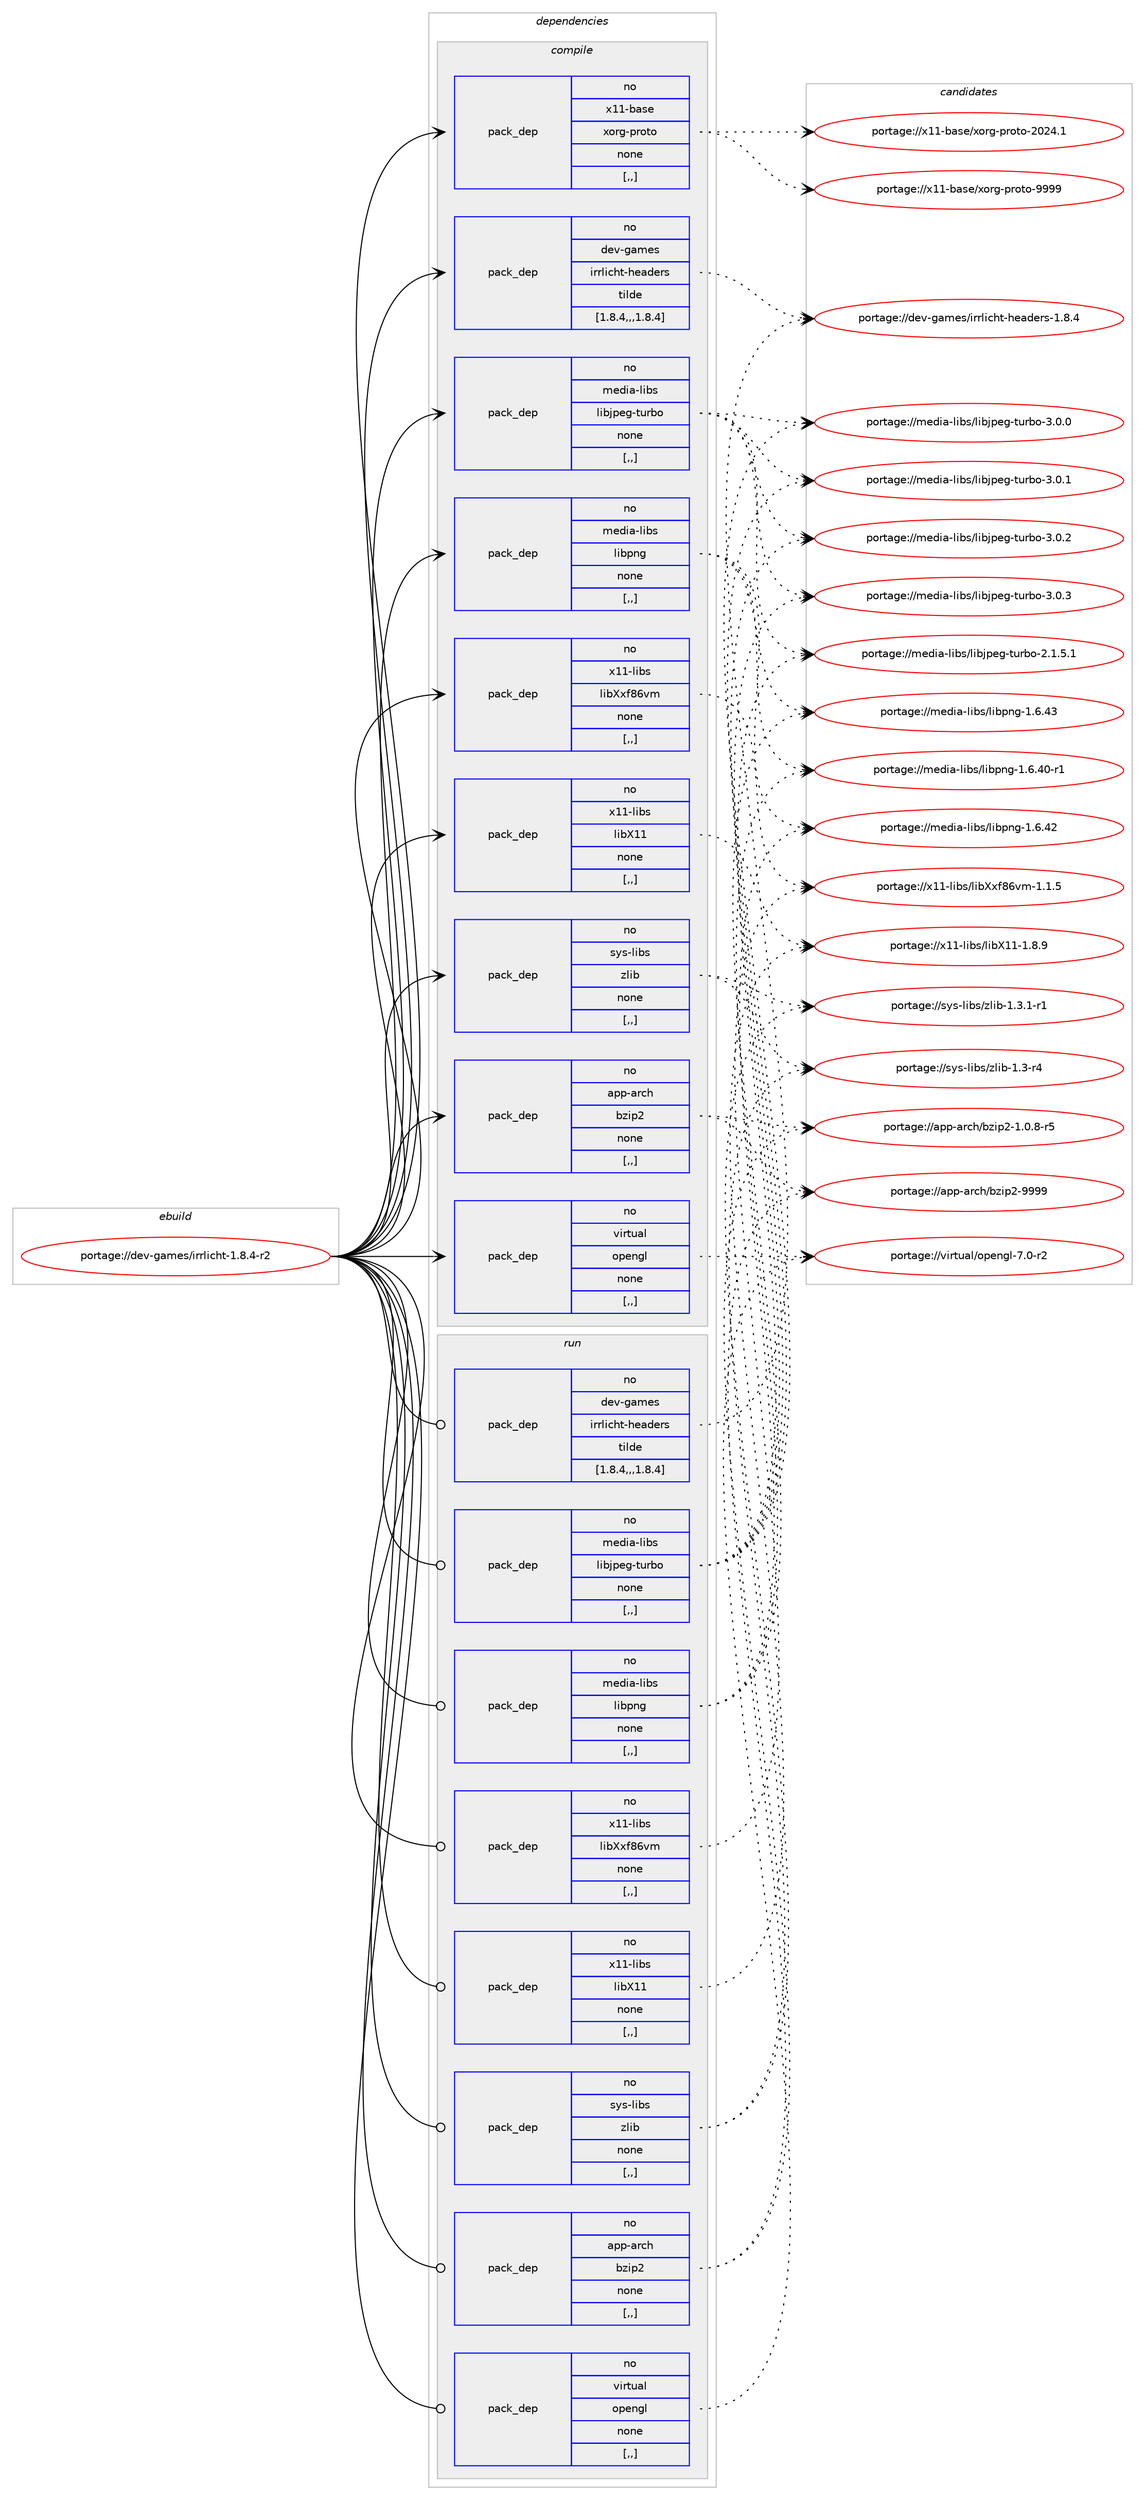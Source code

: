 digraph prolog {

# *************
# Graph options
# *************

newrank=true;
concentrate=true;
compound=true;
graph [rankdir=LR,fontname=Helvetica,fontsize=10,ranksep=1.5];#, ranksep=2.5, nodesep=0.2];
edge  [arrowhead=vee];
node  [fontname=Helvetica,fontsize=10];

# **********
# The ebuild
# **********

subgraph cluster_leftcol {
color=gray;
rank=same;
label=<<i>ebuild</i>>;
id [label="portage://dev-games/irrlicht-1.8.4-r2", color=red, width=4, href="../dev-games/irrlicht-1.8.4-r2.svg"];
}

# ****************
# The dependencies
# ****************

subgraph cluster_midcol {
color=gray;
label=<<i>dependencies</i>>;
subgraph cluster_compile {
fillcolor="#eeeeee";
style=filled;
label=<<i>compile</i>>;
subgraph pack52596 {
dependency72633 [label=<<TABLE BORDER="0" CELLBORDER="1" CELLSPACING="0" CELLPADDING="4" WIDTH="220"><TR><TD ROWSPAN="6" CELLPADDING="30">pack_dep</TD></TR><TR><TD WIDTH="110">no</TD></TR><TR><TD>app-arch</TD></TR><TR><TD>bzip2</TD></TR><TR><TD>none</TD></TR><TR><TD>[,,]</TD></TR></TABLE>>, shape=none, color=blue];
}
id:e -> dependency72633:w [weight=20,style="solid",arrowhead="vee"];
subgraph pack52597 {
dependency72634 [label=<<TABLE BORDER="0" CELLBORDER="1" CELLSPACING="0" CELLPADDING="4" WIDTH="220"><TR><TD ROWSPAN="6" CELLPADDING="30">pack_dep</TD></TR><TR><TD WIDTH="110">no</TD></TR><TR><TD>dev-games</TD></TR><TR><TD>irrlicht-headers</TD></TR><TR><TD>tilde</TD></TR><TR><TD>[1.8.4,,,1.8.4]</TD></TR></TABLE>>, shape=none, color=blue];
}
id:e -> dependency72634:w [weight=20,style="solid",arrowhead="vee"];
subgraph pack52598 {
dependency72635 [label=<<TABLE BORDER="0" CELLBORDER="1" CELLSPACING="0" CELLPADDING="4" WIDTH="220"><TR><TD ROWSPAN="6" CELLPADDING="30">pack_dep</TD></TR><TR><TD WIDTH="110">no</TD></TR><TR><TD>media-libs</TD></TR><TR><TD>libjpeg-turbo</TD></TR><TR><TD>none</TD></TR><TR><TD>[,,]</TD></TR></TABLE>>, shape=none, color=blue];
}
id:e -> dependency72635:w [weight=20,style="solid",arrowhead="vee"];
subgraph pack52599 {
dependency72636 [label=<<TABLE BORDER="0" CELLBORDER="1" CELLSPACING="0" CELLPADDING="4" WIDTH="220"><TR><TD ROWSPAN="6" CELLPADDING="30">pack_dep</TD></TR><TR><TD WIDTH="110">no</TD></TR><TR><TD>media-libs</TD></TR><TR><TD>libpng</TD></TR><TR><TD>none</TD></TR><TR><TD>[,,]</TD></TR></TABLE>>, shape=none, color=blue];
}
id:e -> dependency72636:w [weight=20,style="solid",arrowhead="vee"];
subgraph pack52600 {
dependency72637 [label=<<TABLE BORDER="0" CELLBORDER="1" CELLSPACING="0" CELLPADDING="4" WIDTH="220"><TR><TD ROWSPAN="6" CELLPADDING="30">pack_dep</TD></TR><TR><TD WIDTH="110">no</TD></TR><TR><TD>sys-libs</TD></TR><TR><TD>zlib</TD></TR><TR><TD>none</TD></TR><TR><TD>[,,]</TD></TR></TABLE>>, shape=none, color=blue];
}
id:e -> dependency72637:w [weight=20,style="solid",arrowhead="vee"];
subgraph pack52601 {
dependency72638 [label=<<TABLE BORDER="0" CELLBORDER="1" CELLSPACING="0" CELLPADDING="4" WIDTH="220"><TR><TD ROWSPAN="6" CELLPADDING="30">pack_dep</TD></TR><TR><TD WIDTH="110">no</TD></TR><TR><TD>virtual</TD></TR><TR><TD>opengl</TD></TR><TR><TD>none</TD></TR><TR><TD>[,,]</TD></TR></TABLE>>, shape=none, color=blue];
}
id:e -> dependency72638:w [weight=20,style="solid",arrowhead="vee"];
subgraph pack52602 {
dependency72639 [label=<<TABLE BORDER="0" CELLBORDER="1" CELLSPACING="0" CELLPADDING="4" WIDTH="220"><TR><TD ROWSPAN="6" CELLPADDING="30">pack_dep</TD></TR><TR><TD WIDTH="110">no</TD></TR><TR><TD>x11-base</TD></TR><TR><TD>xorg-proto</TD></TR><TR><TD>none</TD></TR><TR><TD>[,,]</TD></TR></TABLE>>, shape=none, color=blue];
}
id:e -> dependency72639:w [weight=20,style="solid",arrowhead="vee"];
subgraph pack52603 {
dependency72640 [label=<<TABLE BORDER="0" CELLBORDER="1" CELLSPACING="0" CELLPADDING="4" WIDTH="220"><TR><TD ROWSPAN="6" CELLPADDING="30">pack_dep</TD></TR><TR><TD WIDTH="110">no</TD></TR><TR><TD>x11-libs</TD></TR><TR><TD>libX11</TD></TR><TR><TD>none</TD></TR><TR><TD>[,,]</TD></TR></TABLE>>, shape=none, color=blue];
}
id:e -> dependency72640:w [weight=20,style="solid",arrowhead="vee"];
subgraph pack52604 {
dependency72641 [label=<<TABLE BORDER="0" CELLBORDER="1" CELLSPACING="0" CELLPADDING="4" WIDTH="220"><TR><TD ROWSPAN="6" CELLPADDING="30">pack_dep</TD></TR><TR><TD WIDTH="110">no</TD></TR><TR><TD>x11-libs</TD></TR><TR><TD>libXxf86vm</TD></TR><TR><TD>none</TD></TR><TR><TD>[,,]</TD></TR></TABLE>>, shape=none, color=blue];
}
id:e -> dependency72641:w [weight=20,style="solid",arrowhead="vee"];
}
subgraph cluster_compileandrun {
fillcolor="#eeeeee";
style=filled;
label=<<i>compile and run</i>>;
}
subgraph cluster_run {
fillcolor="#eeeeee";
style=filled;
label=<<i>run</i>>;
subgraph pack52605 {
dependency72642 [label=<<TABLE BORDER="0" CELLBORDER="1" CELLSPACING="0" CELLPADDING="4" WIDTH="220"><TR><TD ROWSPAN="6" CELLPADDING="30">pack_dep</TD></TR><TR><TD WIDTH="110">no</TD></TR><TR><TD>app-arch</TD></TR><TR><TD>bzip2</TD></TR><TR><TD>none</TD></TR><TR><TD>[,,]</TD></TR></TABLE>>, shape=none, color=blue];
}
id:e -> dependency72642:w [weight=20,style="solid",arrowhead="odot"];
subgraph pack52606 {
dependency72643 [label=<<TABLE BORDER="0" CELLBORDER="1" CELLSPACING="0" CELLPADDING="4" WIDTH="220"><TR><TD ROWSPAN="6" CELLPADDING="30">pack_dep</TD></TR><TR><TD WIDTH="110">no</TD></TR><TR><TD>dev-games</TD></TR><TR><TD>irrlicht-headers</TD></TR><TR><TD>tilde</TD></TR><TR><TD>[1.8.4,,,1.8.4]</TD></TR></TABLE>>, shape=none, color=blue];
}
id:e -> dependency72643:w [weight=20,style="solid",arrowhead="odot"];
subgraph pack52607 {
dependency72644 [label=<<TABLE BORDER="0" CELLBORDER="1" CELLSPACING="0" CELLPADDING="4" WIDTH="220"><TR><TD ROWSPAN="6" CELLPADDING="30">pack_dep</TD></TR><TR><TD WIDTH="110">no</TD></TR><TR><TD>media-libs</TD></TR><TR><TD>libjpeg-turbo</TD></TR><TR><TD>none</TD></TR><TR><TD>[,,]</TD></TR></TABLE>>, shape=none, color=blue];
}
id:e -> dependency72644:w [weight=20,style="solid",arrowhead="odot"];
subgraph pack52608 {
dependency72645 [label=<<TABLE BORDER="0" CELLBORDER="1" CELLSPACING="0" CELLPADDING="4" WIDTH="220"><TR><TD ROWSPAN="6" CELLPADDING="30">pack_dep</TD></TR><TR><TD WIDTH="110">no</TD></TR><TR><TD>media-libs</TD></TR><TR><TD>libpng</TD></TR><TR><TD>none</TD></TR><TR><TD>[,,]</TD></TR></TABLE>>, shape=none, color=blue];
}
id:e -> dependency72645:w [weight=20,style="solid",arrowhead="odot"];
subgraph pack52609 {
dependency72646 [label=<<TABLE BORDER="0" CELLBORDER="1" CELLSPACING="0" CELLPADDING="4" WIDTH="220"><TR><TD ROWSPAN="6" CELLPADDING="30">pack_dep</TD></TR><TR><TD WIDTH="110">no</TD></TR><TR><TD>sys-libs</TD></TR><TR><TD>zlib</TD></TR><TR><TD>none</TD></TR><TR><TD>[,,]</TD></TR></TABLE>>, shape=none, color=blue];
}
id:e -> dependency72646:w [weight=20,style="solid",arrowhead="odot"];
subgraph pack52610 {
dependency72647 [label=<<TABLE BORDER="0" CELLBORDER="1" CELLSPACING="0" CELLPADDING="4" WIDTH="220"><TR><TD ROWSPAN="6" CELLPADDING="30">pack_dep</TD></TR><TR><TD WIDTH="110">no</TD></TR><TR><TD>virtual</TD></TR><TR><TD>opengl</TD></TR><TR><TD>none</TD></TR><TR><TD>[,,]</TD></TR></TABLE>>, shape=none, color=blue];
}
id:e -> dependency72647:w [weight=20,style="solid",arrowhead="odot"];
subgraph pack52611 {
dependency72648 [label=<<TABLE BORDER="0" CELLBORDER="1" CELLSPACING="0" CELLPADDING="4" WIDTH="220"><TR><TD ROWSPAN="6" CELLPADDING="30">pack_dep</TD></TR><TR><TD WIDTH="110">no</TD></TR><TR><TD>x11-libs</TD></TR><TR><TD>libX11</TD></TR><TR><TD>none</TD></TR><TR><TD>[,,]</TD></TR></TABLE>>, shape=none, color=blue];
}
id:e -> dependency72648:w [weight=20,style="solid",arrowhead="odot"];
subgraph pack52612 {
dependency72649 [label=<<TABLE BORDER="0" CELLBORDER="1" CELLSPACING="0" CELLPADDING="4" WIDTH="220"><TR><TD ROWSPAN="6" CELLPADDING="30">pack_dep</TD></TR><TR><TD WIDTH="110">no</TD></TR><TR><TD>x11-libs</TD></TR><TR><TD>libXxf86vm</TD></TR><TR><TD>none</TD></TR><TR><TD>[,,]</TD></TR></TABLE>>, shape=none, color=blue];
}
id:e -> dependency72649:w [weight=20,style="solid",arrowhead="odot"];
}
}

# **************
# The candidates
# **************

subgraph cluster_choices {
rank=same;
color=gray;
label=<<i>candidates</i>>;

subgraph choice52596 {
color=black;
nodesep=1;
choice971121124597114991044798122105112504549464846564511453 [label="portage://app-arch/bzip2-1.0.8-r5", color=red, width=4,href="../app-arch/bzip2-1.0.8-r5.svg"];
choice971121124597114991044798122105112504557575757 [label="portage://app-arch/bzip2-9999", color=red, width=4,href="../app-arch/bzip2-9999.svg"];
dependency72633:e -> choice971121124597114991044798122105112504549464846564511453:w [style=dotted,weight="100"];
dependency72633:e -> choice971121124597114991044798122105112504557575757:w [style=dotted,weight="100"];
}
subgraph choice52597 {
color=black;
nodesep=1;
choice100101118451039710910111547105114114108105991041164510410197100101114115454946564652 [label="portage://dev-games/irrlicht-headers-1.8.4", color=red, width=4,href="../dev-games/irrlicht-headers-1.8.4.svg"];
dependency72634:e -> choice100101118451039710910111547105114114108105991041164510410197100101114115454946564652:w [style=dotted,weight="100"];
}
subgraph choice52598 {
color=black;
nodesep=1;
choice109101100105974510810598115471081059810611210110345116117114981114550464946534649 [label="portage://media-libs/libjpeg-turbo-2.1.5.1", color=red, width=4,href="../media-libs/libjpeg-turbo-2.1.5.1.svg"];
choice10910110010597451081059811547108105981061121011034511611711498111455146484648 [label="portage://media-libs/libjpeg-turbo-3.0.0", color=red, width=4,href="../media-libs/libjpeg-turbo-3.0.0.svg"];
choice10910110010597451081059811547108105981061121011034511611711498111455146484649 [label="portage://media-libs/libjpeg-turbo-3.0.1", color=red, width=4,href="../media-libs/libjpeg-turbo-3.0.1.svg"];
choice10910110010597451081059811547108105981061121011034511611711498111455146484650 [label="portage://media-libs/libjpeg-turbo-3.0.2", color=red, width=4,href="../media-libs/libjpeg-turbo-3.0.2.svg"];
choice10910110010597451081059811547108105981061121011034511611711498111455146484651 [label="portage://media-libs/libjpeg-turbo-3.0.3", color=red, width=4,href="../media-libs/libjpeg-turbo-3.0.3.svg"];
dependency72635:e -> choice109101100105974510810598115471081059810611210110345116117114981114550464946534649:w [style=dotted,weight="100"];
dependency72635:e -> choice10910110010597451081059811547108105981061121011034511611711498111455146484648:w [style=dotted,weight="100"];
dependency72635:e -> choice10910110010597451081059811547108105981061121011034511611711498111455146484649:w [style=dotted,weight="100"];
dependency72635:e -> choice10910110010597451081059811547108105981061121011034511611711498111455146484650:w [style=dotted,weight="100"];
dependency72635:e -> choice10910110010597451081059811547108105981061121011034511611711498111455146484651:w [style=dotted,weight="100"];
}
subgraph choice52599 {
color=black;
nodesep=1;
choice1091011001059745108105981154710810598112110103454946544652484511449 [label="portage://media-libs/libpng-1.6.40-r1", color=red, width=4,href="../media-libs/libpng-1.6.40-r1.svg"];
choice109101100105974510810598115471081059811211010345494654465250 [label="portage://media-libs/libpng-1.6.42", color=red, width=4,href="../media-libs/libpng-1.6.42.svg"];
choice109101100105974510810598115471081059811211010345494654465251 [label="portage://media-libs/libpng-1.6.43", color=red, width=4,href="../media-libs/libpng-1.6.43.svg"];
dependency72636:e -> choice1091011001059745108105981154710810598112110103454946544652484511449:w [style=dotted,weight="100"];
dependency72636:e -> choice109101100105974510810598115471081059811211010345494654465250:w [style=dotted,weight="100"];
dependency72636:e -> choice109101100105974510810598115471081059811211010345494654465251:w [style=dotted,weight="100"];
}
subgraph choice52600 {
color=black;
nodesep=1;
choice11512111545108105981154712210810598454946514511452 [label="portage://sys-libs/zlib-1.3-r4", color=red, width=4,href="../sys-libs/zlib-1.3-r4.svg"];
choice115121115451081059811547122108105984549465146494511449 [label="portage://sys-libs/zlib-1.3.1-r1", color=red, width=4,href="../sys-libs/zlib-1.3.1-r1.svg"];
dependency72637:e -> choice11512111545108105981154712210810598454946514511452:w [style=dotted,weight="100"];
dependency72637:e -> choice115121115451081059811547122108105984549465146494511449:w [style=dotted,weight="100"];
}
subgraph choice52601 {
color=black;
nodesep=1;
choice1181051141161179710847111112101110103108455546484511450 [label="portage://virtual/opengl-7.0-r2", color=red, width=4,href="../virtual/opengl-7.0-r2.svg"];
dependency72638:e -> choice1181051141161179710847111112101110103108455546484511450:w [style=dotted,weight="100"];
}
subgraph choice52602 {
color=black;
nodesep=1;
choice1204949459897115101471201111141034511211411111611145504850524649 [label="portage://x11-base/xorg-proto-2024.1", color=red, width=4,href="../x11-base/xorg-proto-2024.1.svg"];
choice120494945989711510147120111114103451121141111161114557575757 [label="portage://x11-base/xorg-proto-9999", color=red, width=4,href="../x11-base/xorg-proto-9999.svg"];
dependency72639:e -> choice1204949459897115101471201111141034511211411111611145504850524649:w [style=dotted,weight="100"];
dependency72639:e -> choice120494945989711510147120111114103451121141111161114557575757:w [style=dotted,weight="100"];
}
subgraph choice52603 {
color=black;
nodesep=1;
choice120494945108105981154710810598884949454946564657 [label="portage://x11-libs/libX11-1.8.9", color=red, width=4,href="../x11-libs/libX11-1.8.9.svg"];
dependency72640:e -> choice120494945108105981154710810598884949454946564657:w [style=dotted,weight="100"];
}
subgraph choice52604 {
color=black;
nodesep=1;
choice120494945108105981154710810598881201025654118109454946494653 [label="portage://x11-libs/libXxf86vm-1.1.5", color=red, width=4,href="../x11-libs/libXxf86vm-1.1.5.svg"];
dependency72641:e -> choice120494945108105981154710810598881201025654118109454946494653:w [style=dotted,weight="100"];
}
subgraph choice52605 {
color=black;
nodesep=1;
choice971121124597114991044798122105112504549464846564511453 [label="portage://app-arch/bzip2-1.0.8-r5", color=red, width=4,href="../app-arch/bzip2-1.0.8-r5.svg"];
choice971121124597114991044798122105112504557575757 [label="portage://app-arch/bzip2-9999", color=red, width=4,href="../app-arch/bzip2-9999.svg"];
dependency72642:e -> choice971121124597114991044798122105112504549464846564511453:w [style=dotted,weight="100"];
dependency72642:e -> choice971121124597114991044798122105112504557575757:w [style=dotted,weight="100"];
}
subgraph choice52606 {
color=black;
nodesep=1;
choice100101118451039710910111547105114114108105991041164510410197100101114115454946564652 [label="portage://dev-games/irrlicht-headers-1.8.4", color=red, width=4,href="../dev-games/irrlicht-headers-1.8.4.svg"];
dependency72643:e -> choice100101118451039710910111547105114114108105991041164510410197100101114115454946564652:w [style=dotted,weight="100"];
}
subgraph choice52607 {
color=black;
nodesep=1;
choice109101100105974510810598115471081059810611210110345116117114981114550464946534649 [label="portage://media-libs/libjpeg-turbo-2.1.5.1", color=red, width=4,href="../media-libs/libjpeg-turbo-2.1.5.1.svg"];
choice10910110010597451081059811547108105981061121011034511611711498111455146484648 [label="portage://media-libs/libjpeg-turbo-3.0.0", color=red, width=4,href="../media-libs/libjpeg-turbo-3.0.0.svg"];
choice10910110010597451081059811547108105981061121011034511611711498111455146484649 [label="portage://media-libs/libjpeg-turbo-3.0.1", color=red, width=4,href="../media-libs/libjpeg-turbo-3.0.1.svg"];
choice10910110010597451081059811547108105981061121011034511611711498111455146484650 [label="portage://media-libs/libjpeg-turbo-3.0.2", color=red, width=4,href="../media-libs/libjpeg-turbo-3.0.2.svg"];
choice10910110010597451081059811547108105981061121011034511611711498111455146484651 [label="portage://media-libs/libjpeg-turbo-3.0.3", color=red, width=4,href="../media-libs/libjpeg-turbo-3.0.3.svg"];
dependency72644:e -> choice109101100105974510810598115471081059810611210110345116117114981114550464946534649:w [style=dotted,weight="100"];
dependency72644:e -> choice10910110010597451081059811547108105981061121011034511611711498111455146484648:w [style=dotted,weight="100"];
dependency72644:e -> choice10910110010597451081059811547108105981061121011034511611711498111455146484649:w [style=dotted,weight="100"];
dependency72644:e -> choice10910110010597451081059811547108105981061121011034511611711498111455146484650:w [style=dotted,weight="100"];
dependency72644:e -> choice10910110010597451081059811547108105981061121011034511611711498111455146484651:w [style=dotted,weight="100"];
}
subgraph choice52608 {
color=black;
nodesep=1;
choice1091011001059745108105981154710810598112110103454946544652484511449 [label="portage://media-libs/libpng-1.6.40-r1", color=red, width=4,href="../media-libs/libpng-1.6.40-r1.svg"];
choice109101100105974510810598115471081059811211010345494654465250 [label="portage://media-libs/libpng-1.6.42", color=red, width=4,href="../media-libs/libpng-1.6.42.svg"];
choice109101100105974510810598115471081059811211010345494654465251 [label="portage://media-libs/libpng-1.6.43", color=red, width=4,href="../media-libs/libpng-1.6.43.svg"];
dependency72645:e -> choice1091011001059745108105981154710810598112110103454946544652484511449:w [style=dotted,weight="100"];
dependency72645:e -> choice109101100105974510810598115471081059811211010345494654465250:w [style=dotted,weight="100"];
dependency72645:e -> choice109101100105974510810598115471081059811211010345494654465251:w [style=dotted,weight="100"];
}
subgraph choice52609 {
color=black;
nodesep=1;
choice11512111545108105981154712210810598454946514511452 [label="portage://sys-libs/zlib-1.3-r4", color=red, width=4,href="../sys-libs/zlib-1.3-r4.svg"];
choice115121115451081059811547122108105984549465146494511449 [label="portage://sys-libs/zlib-1.3.1-r1", color=red, width=4,href="../sys-libs/zlib-1.3.1-r1.svg"];
dependency72646:e -> choice11512111545108105981154712210810598454946514511452:w [style=dotted,weight="100"];
dependency72646:e -> choice115121115451081059811547122108105984549465146494511449:w [style=dotted,weight="100"];
}
subgraph choice52610 {
color=black;
nodesep=1;
choice1181051141161179710847111112101110103108455546484511450 [label="portage://virtual/opengl-7.0-r2", color=red, width=4,href="../virtual/opengl-7.0-r2.svg"];
dependency72647:e -> choice1181051141161179710847111112101110103108455546484511450:w [style=dotted,weight="100"];
}
subgraph choice52611 {
color=black;
nodesep=1;
choice120494945108105981154710810598884949454946564657 [label="portage://x11-libs/libX11-1.8.9", color=red, width=4,href="../x11-libs/libX11-1.8.9.svg"];
dependency72648:e -> choice120494945108105981154710810598884949454946564657:w [style=dotted,weight="100"];
}
subgraph choice52612 {
color=black;
nodesep=1;
choice120494945108105981154710810598881201025654118109454946494653 [label="portage://x11-libs/libXxf86vm-1.1.5", color=red, width=4,href="../x11-libs/libXxf86vm-1.1.5.svg"];
dependency72649:e -> choice120494945108105981154710810598881201025654118109454946494653:w [style=dotted,weight="100"];
}
}

}
